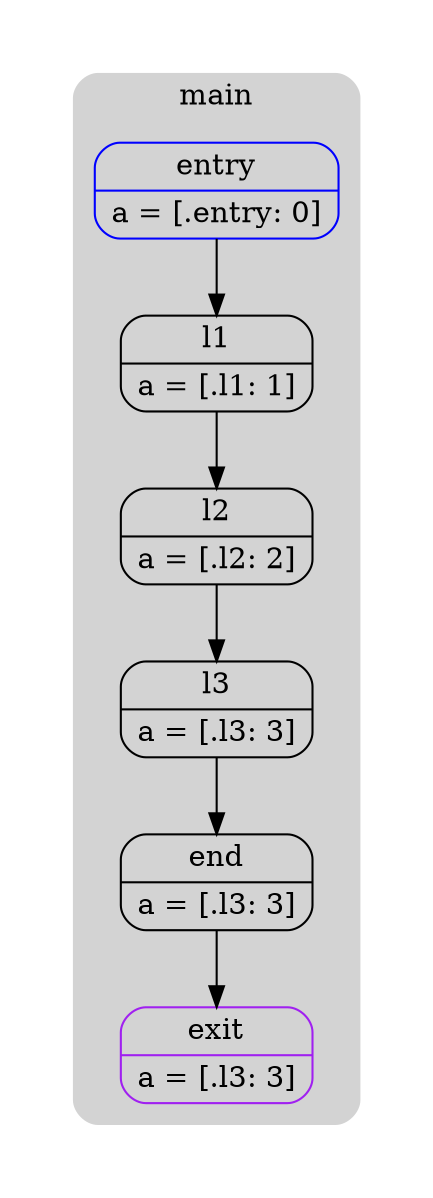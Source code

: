 digraph G {
  compound=true
  subgraph cluster_ {
    peripheries=0
    subgraph cluster_0_wrapper {
      peripheries=0
      margin=15
      subgraph cluster_0 {
        label="main"
        color=darkgray
        style=rounded
        bgcolor=lightgray
        margin=10
        cluster_0_0[label="{entry|a = [.entry: 0]\l}",shape=Mrecord,color=blue]
        cluster_0_1[label="{l1|a = [.l1: 1]\l}",shape=Mrecord,color=black]
        cluster_0_2[label="{l2|a = [.l2: 2]\l}",shape=Mrecord,color=black]
        cluster_0_3[label="{l3|a = [.l3: 3]\l}",shape=Mrecord,color=black]
        cluster_0_4[label="{end|a = [.l3: 3]\l}",shape=Mrecord,color=black]
        cluster_0_exit[label="{exit|a = [.l3: 3]\l}",shape=Mrecord,color=purple]
        cluster_0_0 -> cluster_0_1
        cluster_0_1 -> cluster_0_2
        cluster_0_2 -> cluster_0_3
        cluster_0_3 -> cluster_0_4
        cluster_0_4 -> cluster_0_exit [color=black]
      }
    }
  }
}
